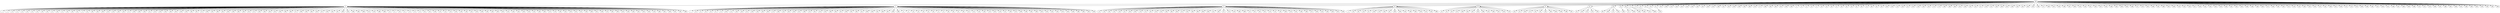 digraph my_graph {
196 [label=196]
3 [label=3]
4 [label=4]
12 [label=12]
28 [label=28]
36 [label=36]
41 [label=41]
42 [label=42]
49 [label=49]
55 [label=55]
66 [label=66]
71 [label=71]
73 [label=73]
81 [label=81]
82 [label=82]
83 [label=83]
87 [label=87]
99 [label=99]
109 [label=109]
113 [label=113]
118 [label=118]
120 [label=120]
124 [label=124]
130 [label=130]
133 [label=133]
135 [label=135]
139 [label=139]
142 [label=142]
146 [label=146]
151 [label=151]
153 [label=153]
156 [label=156]
160 [label=160]
162 [label=162]
168 [label=168]
176 [label=176]
177 [label=177]
180 [label=180]
182 [label=182]
185 [label=185]
191 [label=191]
194 [label=194]
195 [label=195]
0 [label=0]
6 [label=6]
11 [label=11]
15 [label=15]
17 [label=17]
19 [label=19]
24 [label=24]
30 [label=30]
37 [label=37]
44 [label=44]
45 [label=45]
54 [label=54]
61 [label=61]
65 [label=65]
74 [label=74]
86 [label=86]
92 [label=92]
93 [label=93]
100 [label=100]
104 [label=104]
114 [label=114]
116 [label=116]
121 [label=121]
134 [label=134]
143 [label=143]
145 [label=145]
154 [label=154]
174 [label=174]
175 [label=175]
189 [label=189]
198 [label=198]
199 [label=199]
201 [label=201]
205 [label=205]
207 [label=207]
215 [label=215]
217 [label=217]
218 [label=218]
221 [label=221]
229 [label=229]
238 [label=238]
242 [label=242]
248 [label=248]
254 [label=254]
255 [label=255]
258 [label=258]
262 [label=262]
266 [label=266]
277 [label=277]
288 [label=288]
297 [label=297]
303 [label=303]
306 [label=306]
307 [label=307]
308 [label=308]
316 [label=316]
318 [label=318]
321 [label=321]
335 [label=335]
337 [label=337]
343 [label=343]
346 [label=346]
354 [label=354]
356 [label=356]
365 [label=365]
366 [label=366]
371 [label=371]
376 [label=376]
382 [label=382]
388 [label=388]
391 [label=391]
398 [label=398]
402 [label=402]
408 [label=408]
410 [label=410]
415 [label=415]
416 [label=416]
417 [label=417]
420 [label=420]
421 [label=421]
422 [label=422]
424 [label=424]
425 [label=425]
430 [label=430]
431 [label=431]
432 [label=432]
442 [label=442]
446 [label=446]
448 [label=448]
449 [label=449]
450 [label=450]
472 [label=472]
482 [label=482]
497 [label=497]
202 [label=202]
212 [label=212]
219 [label=219]
222 [label=222]
230 [label=230]
232 [label=232]
235 [label=235]
237 [label=237]
241 [label=241]
249 [label=249]
251 [label=251]
263 [label=263]
272 [label=272]
274 [label=274]
279 [label=279]
280 [label=280]
290 [label=290]
292 [label=292]
313 [label=313]
326 [label=326]
331 [label=331]
336 [label=336]
357 [label=357]
360 [label=360]
363 [label=363]
368 [label=368]
374 [label=374]
375 [label=375]
378 [label=378]
386 [label=386]
387 [label=387]
389 [label=389]
392 [label=392]
396 [label=396]
401 [label=401]
406 [label=406]
409 [label=409]
436 [label=436]
439 [label=439]
459 [label=459]
465 [label=465]
489 [label=489]
1 [label=1]
5 [label=5]
13 [label=13]
21 [label=21]
22 [label=22]
26 [label=26]
32 [label=32]
34 [label=34]
39 [label=39]
46 [label=46]
47 [label=47]
48 [label=48]
57 [label=57]
58 [label=58]
59 [label=59]
62 [label=62]
77 [label=77]
91 [label=91]
96 [label=96]
105 [label=105]
108 [label=108]
123 [label=123]
125 [label=125]
128 [label=128]
155 [label=155]
171 [label=171]
190 [label=190]
200 [label=200]
204 [label=204]
211 [label=211]
213 [label=213]
220 [label=220]
224 [label=224]
240 [label=240]
243 [label=243]
244 [label=244]
253 [label=253]
261 [label=261]
267 [label=267]
271 [label=271]
285 [label=285]
287 [label=287]
289 [label=289]
291 [label=291]
294 [label=294]
295 [label=295]
300 [label=300]
304 [label=304]
315 [label=315]
317 [label=317]
334 [label=334]
340 [label=340]
350 [label=350]
351 [label=351]
361 [label=361]
362 [label=362]
364 [label=364]
377 [label=377]
390 [label=390]
403 [label=403]
404 [label=404]
418 [label=418]
427 [label=427]
433 [label=433]
441 [label=441]
457 [label=457]
460 [label=460]
461 [label=461]
463 [label=463]
464 [label=464]
468 [label=468]
474 [label=474]
476 [label=476]
486 [label=486]
488 [label=488]
10 [label=10]
27 [label=27]
38 [label=38]
51 [label=51]
76 [label=76]
78 [label=78]
79 [label=79]
84 [label=84]
90 [label=90]
106 [label=106]
107 [label=107]
112 [label=112]
122 [label=122]
136 [label=136]
138 [label=138]
149 [label=149]
152 [label=152]
159 [label=159]
166 [label=166]
183 [label=183]
184 [label=184]
186 [label=186]
203 [label=203]
225 [label=225]
226 [label=226]
234 [label=234]
236 [label=236]
250 [label=250]
252 [label=252]
256 [label=256]
260 [label=260]
270 [label=270]
276 [label=276]
282 [label=282]
310 [label=310]
319 [label=319]
325 [label=325]
327 [label=327]
329 [label=329]
338 [label=338]
341 [label=341]
348 [label=348]
373 [label=373]
381 [label=381]
393 [label=393]
419 [label=419]
429 [label=429]
434 [label=434]
452 [label=452]
455 [label=455]
462 [label=462]
479 [label=479]
480 [label=480]
481 [label=481]
485 [label=485]
487 [label=487]
491 [label=491]
498 [label=498]
7 [label=7]
16 [label=16]
31 [label=31]
40 [label=40]
43 [label=43]
67 [label=67]
70 [label=70]
103 [label=103]
111 [label=111]
126 [label=126]
129 [label=129]
131 [label=131]
140 [label=140]
144 [label=144]
150 [label=150]
169 [label=169]
173 [label=173]
208 [label=208]
214 [label=214]
228 [label=228]
246 [label=246]
247 [label=247]
268 [label=268]
273 [label=273]
301 [label=301]
314 [label=314]
323 [label=323]
330 [label=330]
344 [label=344]
347 [label=347]
359 [label=359]
397 [label=397]
405 [label=405]
412 [label=412]
438 [label=438]
444 [label=444]
451 [label=451]
458 [label=458]
467 [label=467]
490 [label=490]
499 [label=499]
8 [label=8]
9 [label=9]
23 [label=23]
25 [label=25]
29 [label=29]
52 [label=52]
63 [label=63]
72 [label=72]
75 [label=75]
80 [label=80]
95 [label=95]
97 [label=97]
98 [label=98]
115 [label=115]
141 [label=141]
161 [label=161]
163 [label=163]
179 [label=179]
193 [label=193]
216 [label=216]
227 [label=227]
239 [label=239]
278 [label=278]
286 [label=286]
296 [label=296]
302 [label=302]
309 [label=309]
320 [label=320]
333 [label=333]
352 [label=352]
353 [label=353]
379 [label=379]
440 [label=440]
456 [label=456]
466 [label=466]
484 [label=484]
492 [label=492]
493 [label=493]
14 [label=14]
56 [label=56]
69 [label=69]
94 [label=94]
119 [label=119]
157 [label=157]
164 [label=164]
165 [label=165]
170 [label=170]
172 [label=172]
187 [label=187]
223 [label=223]
231 [label=231]
245 [label=245]
265 [label=265]
284 [label=284]
311 [label=311]
322 [label=322]
345 [label=345]
380 [label=380]
384 [label=384]
395 [label=395]
411 [label=411]
443 [label=443]
471 [label=471]
473 [label=473]
478 [label=478]
483 [label=483]
496 [label=496]
20 [label=20]
60 [label=60]
88 [label=88]
89 [label=89]
132 [label=132]
147 [label=147]
181 [label=181]
206 [label=206]
210 [label=210]
281 [label=281]
293 [label=293]
299 [label=299]
372 [label=372]
400 [label=400]
414 [label=414]
426 [label=426]
428 [label=428]
435 [label=435]
494 [label=494]
2 [label=2]
64 [label=64]
68 [label=68]
110 [label=110]
127 [label=127]
148 [label=148]
178 [label=178]
192 [label=192]
197 [label=197]
209 [label=209]
269 [label=269]
332 [label=332]
349 [label=349]
305 [label=305]
328 [label=328]
413 [label=413]
423 [label=423]
469 [label=469]
18 [label=18]
33 [label=33]
167 [label=167]
257 [label=257]
259 [label=259]
324 [label=324]
437 [label=437]
454 [label=454]
298 [label=298]
370 [label=370]
385 [label=385]
447 [label=447]
453 [label=453]
470 [label=470]
101 [label=101]
137 [label=137]
264 [label=264]
477 [label=477]
50 [label=50]
85 [label=85]
102 [label=102]
188 [label=188]
383 [label=383]
394 [label=394]
399 [label=399]
407 [label=407]
35 [label=35]
158 [label=158]
312 [label=312]
475 [label=475]
355 [label=355]
367 [label=367]
495 [label=495]
53 [label=53]
342 [label=342]
283 [label=283]
117 [label=117]
339 [label=339]
358 [label=358]
445 [label=445]
275 [label=275]
369 [label=369]
233 [label=233]
196->3
196->4
196->12
196->28
196->36
196->41
196->42
196->49
196->55
196->66
196->71
196->73
196->81
196->82
196->83
196->87
196->99
196->109
196->113
196->118
196->120
196->124
196->130
196->133
196->135
196->139
196->142
196->146
196->151
196->153
196->156
196->160
196->162
196->168
196->176
196->177
196->180
196->182
196->185
196->191
196->194
196->195
196->0
196->6
196->11
196->15
196->17
196->19
196->24
196->30
196->37
196->44
196->45
196->54
196->61
196->65
196->74
196->86
196->92
196->93
196->100
196->104
196->114
196->116
196->121
196->134
196->143
196->145
196->154
196->174
196->175
196->189
196->198
196->199
196->201
196->205
196->207
196->215
196->217
196->218
196->221
196->229
196->238
196->242
196->248
196->254
196->255
196->258
196->262
196->266
196->277
196->288
196->297
196->303
196->306
196->307
196->308
196->316
196->318
196->321
196->335
196->337
196->343
196->346
196->354
196->356
196->365
196->366
196->371
196->376
196->382
196->388
196->391
196->398
196->402
196->408
196->410
196->415
196->416
196->417
196->420
196->421
196->422
196->424
196->425
196->430
196->431
196->432
196->442
196->446
196->448
196->449
196->450
196->472
196->482
196->497
196->202
196->212
196->219
196->222
196->230
196->232
196->235
196->237
196->241
196->249
196->251
196->263
196->272
196->274
196->279
196->280
196->290
196->292
196->313
196->326
196->331
196->336
196->357
196->360
196->363
196->368
196->374
196->375
196->378
196->386
196->387
196->389
196->392
196->396
196->401
196->406
196->409
196->436
196->439
196->459
196->465
196->489
3->1
3->5
3->13
3->21
3->22
3->26
3->32
3->34
3->39
3->46
3->47
3->48
3->57
3->58
3->59
3->62
3->77
3->91
3->96
3->105
3->108
3->123
3->125
3->128
3->155
3->171
3->190
3->200
3->204
3->211
3->213
3->220
3->224
3->240
3->243
3->244
3->253
3->261
3->267
3->271
3->285
3->287
3->289
3->291
3->294
3->295
3->300
3->304
3->315
3->317
3->334
3->340
3->350
3->351
3->361
3->362
3->364
3->377
3->390
3->403
3->404
3->418
3->427
3->433
3->441
3->457
3->460
3->461
3->463
3->464
3->468
3->474
3->476
3->486
3->488
3->10
3->27
3->38
3->51
3->76
3->78
3->79
3->84
3->90
3->106
3->107
3->112
3->122
3->136
3->138
3->149
3->152
3->159
3->166
3->183
3->184
3->186
3->203
3->225
3->226
3->234
3->236
3->250
3->252
3->256
3->260
3->270
3->276
3->282
3->310
3->319
3->325
3->327
3->329
3->338
3->341
3->348
3->373
3->381
3->393
3->419
3->429
3->434
3->452
3->455
3->462
3->479
3->480
3->481
3->485
3->487
3->491
3->498
4->7
4->16
4->31
4->40
4->43
4->67
4->70
4->103
4->111
4->126
4->129
4->131
4->140
4->144
4->150
4->169
4->173
4->208
4->214
4->228
4->246
4->247
4->268
4->273
4->301
4->314
4->323
4->330
4->344
4->347
4->359
4->397
4->405
4->412
4->438
4->444
4->451
4->458
4->467
4->490
4->499
4->8
4->9
4->23
4->25
4->29
4->52
4->63
4->72
4->75
4->80
4->95
4->97
4->98
4->115
4->141
4->161
4->163
4->179
4->193
4->216
4->227
4->239
4->278
4->286
4->296
4->302
4->309
4->320
4->333
4->352
4->353
4->379
4->440
4->456
4->466
4->484
4->492
4->493
12->14
12->56
12->69
12->94
12->119
12->157
12->164
12->165
12->170
12->172
12->187
12->223
12->231
12->245
12->265
12->284
12->311
12->322
12->345
12->380
12->384
12->395
12->411
12->443
12->471
12->473
12->478
12->483
12->496
12->20
12->60
12->88
12->89
12->132
12->147
12->181
12->206
12->210
12->281
12->293
12->299
12->372
12->400
12->414
12->426
12->428
12->435
12->494
28->2
28->64
28->68
28->110
28->127
28->148
28->178
28->192
28->197
28->209
28->269
28->332
28->349
28->305
28->328
28->413
28->423
28->469
36->18
36->33
36->167
36->257
36->259
36->324
36->437
36->454
36->298
36->370
36->385
36->447
36->453
36->470
41->101
41->137
41->264
41->477
41->50
41->85
41->102
41->188
41->383
41->394
41->399
41->407
42->35
42->158
42->312
42->475
42->355
49->367
49->495
49->53
49->342
55->283
66->117
66->339
71->358
71->445
73->275
82->369
87->233
}